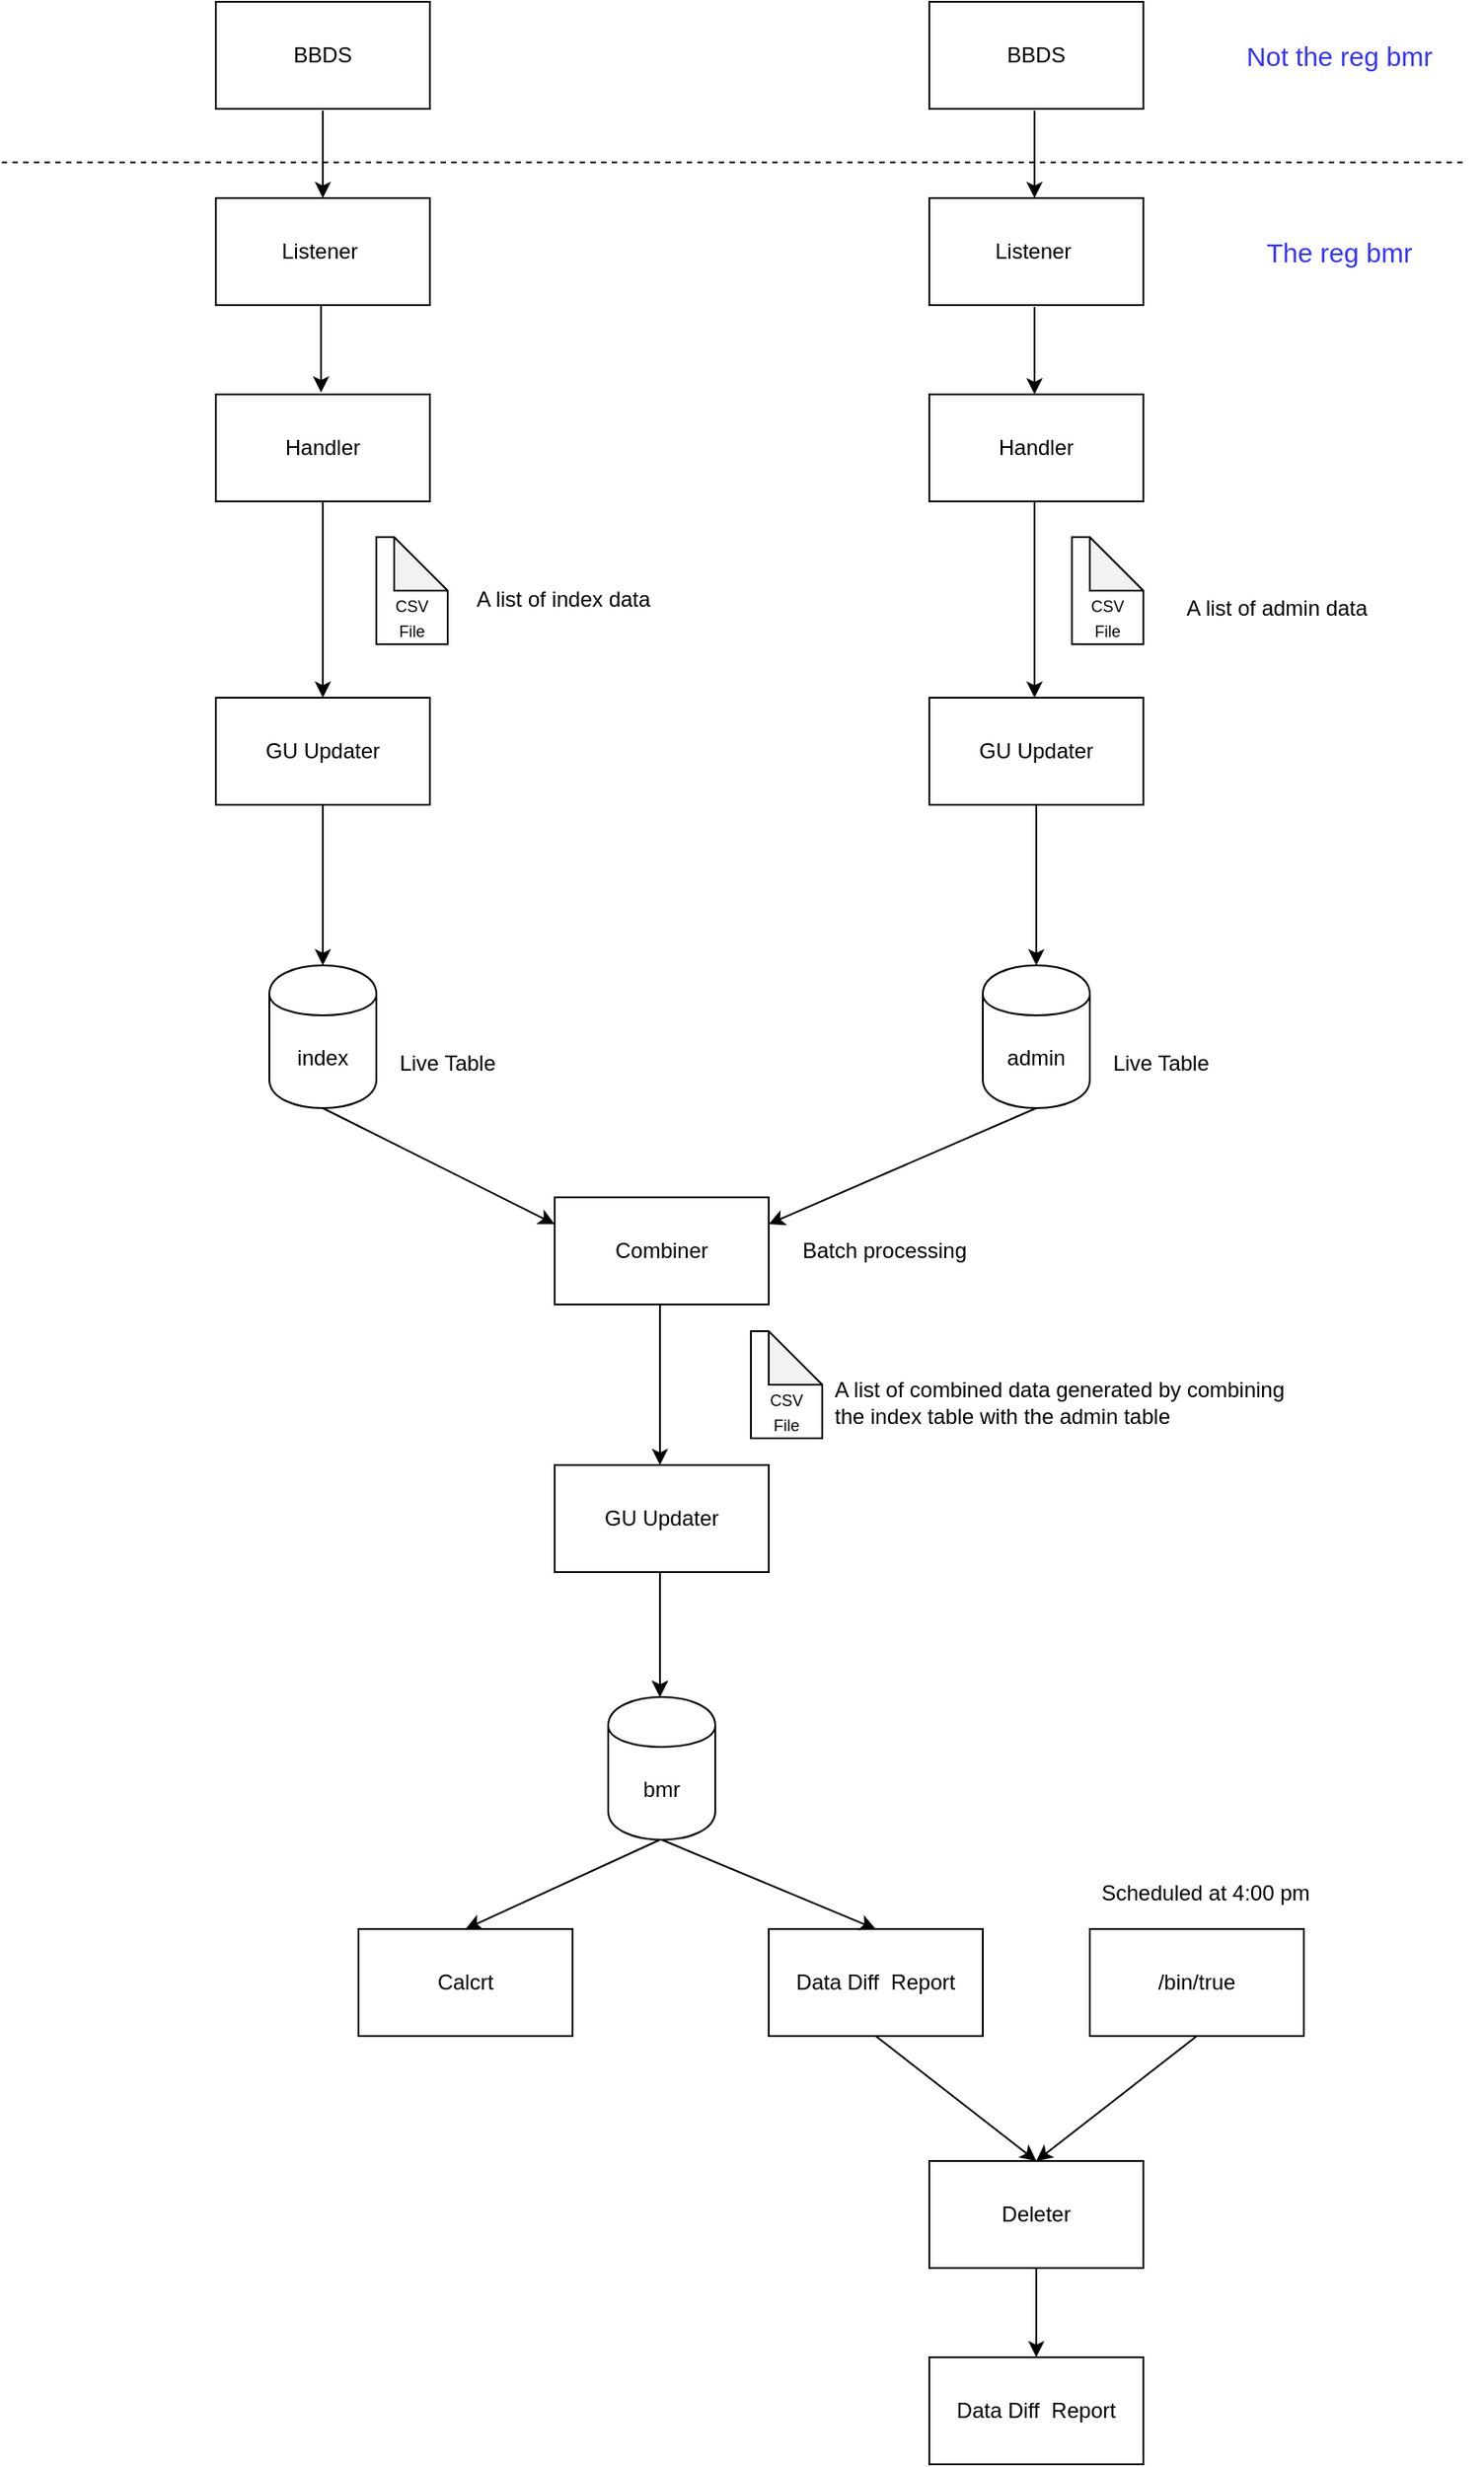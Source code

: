 <mxfile version="10.7.5" type="github"><diagram id="_jN6IxkOC7OItbPWncaQ" name="Page-1"><mxGraphModel dx="1158" dy="814" grid="1" gridSize="10" guides="1" tooltips="1" connect="1" arrows="1" fold="1" page="1" pageScale="1" pageWidth="850" pageHeight="1100" math="0" shadow="0"><root><mxCell id="0"/><mxCell id="1" parent="0"/><mxCell id="tWcVP5S_Otypo2h4dlrH-1" value="index" style="shape=cylinder;whiteSpace=wrap;html=1;boundedLbl=1;backgroundOutline=1;" parent="1" vertex="1"><mxGeometry x="150" y="590" width="60" height="80" as="geometry"/></mxCell><mxCell id="tWcVP5S_Otypo2h4dlrH-2" value="BBDS" style="rounded=0;whiteSpace=wrap;html=1;" parent="1" vertex="1"><mxGeometry x="120" y="50" width="120" height="60" as="geometry"/></mxCell><mxCell id="tWcVP5S_Otypo2h4dlrH-3" value="BBDS" style="rounded=0;whiteSpace=wrap;html=1;" parent="1" vertex="1"><mxGeometry x="520" y="50" width="120" height="60" as="geometry"/></mxCell><mxCell id="tWcVP5S_Otypo2h4dlrH-4" value="Listener&amp;nbsp;" style="rounded=0;whiteSpace=wrap;html=1;" parent="1" vertex="1"><mxGeometry x="120" y="160" width="120" height="60" as="geometry"/></mxCell><mxCell id="tWcVP5S_Otypo2h4dlrH-5" value="Listener&amp;nbsp;" style="rounded=0;whiteSpace=wrap;html=1;" parent="1" vertex="1"><mxGeometry x="520" y="160" width="120" height="60" as="geometry"/></mxCell><mxCell id="tWcVP5S_Otypo2h4dlrH-6" value="Handler" style="rounded=0;whiteSpace=wrap;html=1;" parent="1" vertex="1"><mxGeometry x="120" y="270" width="120" height="60" as="geometry"/></mxCell><mxCell id="tWcVP5S_Otypo2h4dlrH-7" value="Handler" style="rounded=0;whiteSpace=wrap;html=1;" parent="1" vertex="1"><mxGeometry x="520" y="270" width="120" height="60" as="geometry"/></mxCell><mxCell id="tWcVP5S_Otypo2h4dlrH-8" value="GU Updater" style="rounded=0;whiteSpace=wrap;html=1;" parent="1" vertex="1"><mxGeometry x="120" y="440" width="120" height="60" as="geometry"/></mxCell><mxCell id="tWcVP5S_Otypo2h4dlrH-9" value="GU Updater" style="rounded=0;whiteSpace=wrap;html=1;" parent="1" vertex="1"><mxGeometry x="520" y="440" width="120" height="60" as="geometry"/></mxCell><mxCell id="tWcVP5S_Otypo2h4dlrH-10" value="&lt;font style=&quot;font-size: 9px&quot;&gt;&lt;br&gt;&lt;br&gt;CSV&lt;br&gt;File&lt;/font&gt;&lt;br&gt;" style="shape=note;whiteSpace=wrap;html=1;backgroundOutline=1;darkOpacity=0.05;" parent="1" vertex="1"><mxGeometry x="210" y="350" width="40" height="60" as="geometry"/></mxCell><mxCell id="tWcVP5S_Otypo2h4dlrH-12" value="admin" style="shape=cylinder;whiteSpace=wrap;html=1;boundedLbl=1;backgroundOutline=1;" parent="1" vertex="1"><mxGeometry x="550" y="590" width="60" height="80" as="geometry"/></mxCell><mxCell id="tWcVP5S_Otypo2h4dlrH-13" value="Combiner" style="rounded=0;whiteSpace=wrap;html=1;" parent="1" vertex="1"><mxGeometry x="310" y="720" width="120" height="60" as="geometry"/></mxCell><mxCell id="tWcVP5S_Otypo2h4dlrH-14" value="GU Updater" style="rounded=0;whiteSpace=wrap;html=1;" parent="1" vertex="1"><mxGeometry x="310" y="870" width="120" height="60" as="geometry"/></mxCell><mxCell id="tWcVP5S_Otypo2h4dlrH-16" value="Calcrt" style="rounded=0;whiteSpace=wrap;html=1;" parent="1" vertex="1"><mxGeometry x="200" y="1130" width="120" height="60" as="geometry"/></mxCell><mxCell id="tWcVP5S_Otypo2h4dlrH-18" value="" style="endArrow=classic;html=1;entryX=0.5;entryY=0;entryDx=0;entryDy=0;" parent="1" target="tWcVP5S_Otypo2h4dlrH-4" edge="1"><mxGeometry width="50" height="50" relative="1" as="geometry"><mxPoint x="180" y="111" as="sourcePoint"/><mxPoint x="190" y="110" as="targetPoint"/></mxGeometry></mxCell><mxCell id="tWcVP5S_Otypo2h4dlrH-19" value="" style="endArrow=classic;html=1;entryX=0.5;entryY=0;entryDx=0;entryDy=0;" parent="1" edge="1"><mxGeometry width="50" height="50" relative="1" as="geometry"><mxPoint x="579" y="111" as="sourcePoint"/><mxPoint x="579" y="160" as="targetPoint"/></mxGeometry></mxCell><mxCell id="tWcVP5S_Otypo2h4dlrH-20" value="" style="endArrow=classic;html=1;entryX=0.5;entryY=0;entryDx=0;entryDy=0;" parent="1" edge="1"><mxGeometry width="50" height="50" relative="1" as="geometry"><mxPoint x="179" y="220" as="sourcePoint"/><mxPoint x="179" y="269" as="targetPoint"/></mxGeometry></mxCell><mxCell id="tWcVP5S_Otypo2h4dlrH-21" value="" style="endArrow=classic;html=1;entryX=0.5;entryY=0;entryDx=0;entryDy=0;" parent="1" edge="1"><mxGeometry width="50" height="50" relative="1" as="geometry"><mxPoint x="579" y="221" as="sourcePoint"/><mxPoint x="579" y="270" as="targetPoint"/></mxGeometry></mxCell><mxCell id="tWcVP5S_Otypo2h4dlrH-24" value="" style="endArrow=classic;html=1;entryX=0.5;entryY=0;entryDx=0;entryDy=0;" parent="1" target="tWcVP5S_Otypo2h4dlrH-8" edge="1"><mxGeometry width="50" height="50" relative="1" as="geometry"><mxPoint x="180" y="330" as="sourcePoint"/><mxPoint x="180" y="379" as="targetPoint"/></mxGeometry></mxCell><mxCell id="tWcVP5S_Otypo2h4dlrH-25" value="" style="endArrow=classic;html=1;entryX=0.5;entryY=0;entryDx=0;entryDy=0;" parent="1" edge="1"><mxGeometry width="50" height="50" relative="1" as="geometry"><mxPoint x="579" y="330" as="sourcePoint"/><mxPoint x="579" y="440" as="targetPoint"/></mxGeometry></mxCell><mxCell id="tWcVP5S_Otypo2h4dlrH-26" value="&lt;font style=&quot;font-size: 9px&quot;&gt;&lt;br&gt;&lt;br&gt;CSV&lt;br&gt;File&lt;/font&gt;&lt;br&gt;" style="shape=note;whiteSpace=wrap;html=1;backgroundOutline=1;darkOpacity=0.05;" parent="1" vertex="1"><mxGeometry x="600" y="350" width="40" height="60" as="geometry"/></mxCell><mxCell id="tWcVP5S_Otypo2h4dlrH-27" value="" style="endArrow=classic;html=1;" parent="1" edge="1"><mxGeometry width="50" height="50" relative="1" as="geometry"><mxPoint x="180" y="500" as="sourcePoint"/><mxPoint x="180" y="590" as="targetPoint"/></mxGeometry></mxCell><mxCell id="tWcVP5S_Otypo2h4dlrH-28" value="" style="endArrow=classic;html=1;" parent="1" edge="1"><mxGeometry width="50" height="50" relative="1" as="geometry"><mxPoint x="580" y="500" as="sourcePoint"/><mxPoint x="580" y="590" as="targetPoint"/></mxGeometry></mxCell><mxCell id="tWcVP5S_Otypo2h4dlrH-30" value="bmr" style="shape=cylinder;whiteSpace=wrap;html=1;boundedLbl=1;backgroundOutline=1;" parent="1" vertex="1"><mxGeometry x="340" y="1000" width="60" height="80" as="geometry"/></mxCell><mxCell id="tWcVP5S_Otypo2h4dlrH-31" value="" style="endArrow=classic;html=1;exitX=0.5;exitY=1;exitDx=0;exitDy=0;entryX=0;entryY=0.25;entryDx=0;entryDy=0;" parent="1" source="tWcVP5S_Otypo2h4dlrH-1" target="tWcVP5S_Otypo2h4dlrH-13" edge="1"><mxGeometry width="50" height="50" relative="1" as="geometry"><mxPoint x="180" y="735" as="sourcePoint"/><mxPoint x="300" y="735" as="targetPoint"/></mxGeometry></mxCell><mxCell id="tWcVP5S_Otypo2h4dlrH-32" value="" style="endArrow=classic;html=1;exitX=0.5;exitY=1;exitDx=0;exitDy=0;entryX=1;entryY=0.25;entryDx=0;entryDy=0;" parent="1" source="tWcVP5S_Otypo2h4dlrH-12" target="tWcVP5S_Otypo2h4dlrH-13" edge="1"><mxGeometry width="50" height="50" relative="1" as="geometry"><mxPoint x="447.5" y="670" as="sourcePoint"/><mxPoint x="440" y="780" as="targetPoint"/></mxGeometry></mxCell><mxCell id="tWcVP5S_Otypo2h4dlrH-33" value="&lt;font style=&quot;font-size: 9px&quot;&gt;&lt;br&gt;&lt;br&gt;CSV&lt;br&gt;File&lt;/font&gt;&lt;br&gt;" style="shape=note;whiteSpace=wrap;html=1;backgroundOutline=1;darkOpacity=0.05;" parent="1" vertex="1"><mxGeometry x="420" y="795" width="40" height="60" as="geometry"/></mxCell><mxCell id="tWcVP5S_Otypo2h4dlrH-34" value="" style="endArrow=classic;html=1;" parent="1" edge="1"><mxGeometry width="50" height="50" relative="1" as="geometry"><mxPoint x="369" y="780" as="sourcePoint"/><mxPoint x="369" y="870" as="targetPoint"/></mxGeometry></mxCell><mxCell id="tWcVP5S_Otypo2h4dlrH-35" value="" style="endArrow=classic;html=1;" parent="1" edge="1"><mxGeometry width="50" height="50" relative="1" as="geometry"><mxPoint x="369" y="930" as="sourcePoint"/><mxPoint x="369" y="1000" as="targetPoint"/></mxGeometry></mxCell><mxCell id="tWcVP5S_Otypo2h4dlrH-36" value="" style="endArrow=classic;html=1;entryX=0.5;entryY=0;entryDx=0;entryDy=0;" parent="1" edge="1" target="tWcVP5S_Otypo2h4dlrH-16"><mxGeometry width="50" height="50" relative="1" as="geometry"><mxPoint x="369" y="1080" as="sourcePoint"/><mxPoint x="290" y="1130" as="targetPoint"/></mxGeometry></mxCell><mxCell id="tWcVP5S_Otypo2h4dlrH-37" value="" style="endArrow=none;dashed=1;html=1;" parent="1" edge="1"><mxGeometry width="50" height="50" relative="1" as="geometry"><mxPoint y="140" as="sourcePoint"/><mxPoint x="820" y="140" as="targetPoint"/></mxGeometry></mxCell><mxCell id="tWcVP5S_Otypo2h4dlrH-38" value="&lt;font style=&quot;font-size: 15px&quot; color=&quot;#3333ff&quot;&gt;Not the reg bmr&lt;/font&gt;" style="text;html=1;strokeColor=none;fillColor=none;align=center;verticalAlign=middle;whiteSpace=wrap;rounded=0;" parent="1" vertex="1"><mxGeometry x="670" y="65" width="160" height="30" as="geometry"/></mxCell><mxCell id="tWcVP5S_Otypo2h4dlrH-39" value="" style="endArrow=classic;html=1;" parent="1" edge="1"><mxGeometry width="50" height="50" relative="1" as="geometry"><mxPoint x="369" y="930" as="sourcePoint"/><mxPoint x="369" y="1000" as="targetPoint"/></mxGeometry></mxCell><mxCell id="tWcVP5S_Otypo2h4dlrH-40" value="&lt;font style=&quot;font-size: 15px&quot; color=&quot;#3333ff&quot;&gt;The reg bmr&lt;/font&gt;" style="text;html=1;strokeColor=none;fillColor=none;align=center;verticalAlign=middle;whiteSpace=wrap;rounded=0;strokeWidth=4;" parent="1" vertex="1"><mxGeometry x="670" y="175" width="160" height="30" as="geometry"/></mxCell><mxCell id="tWcVP5S_Otypo2h4dlrH-41" value="Live Table" style="text;html=1;strokeColor=none;fillColor=none;align=center;verticalAlign=middle;whiteSpace=wrap;rounded=0;" parent="1" vertex="1"><mxGeometry x="210" y="630" width="80" height="30" as="geometry"/></mxCell><mxCell id="tWcVP5S_Otypo2h4dlrH-42" value="Live Table" style="text;html=1;strokeColor=none;fillColor=none;align=center;verticalAlign=middle;whiteSpace=wrap;rounded=0;" parent="1" vertex="1"><mxGeometry x="610" y="630" width="80" height="30" as="geometry"/></mxCell><mxCell id="tWcVP5S_Otypo2h4dlrH-44" value="A list of index data" style="text;html=1;strokeColor=none;fillColor=none;align=center;verticalAlign=middle;whiteSpace=wrap;rounded=0;" parent="1" vertex="1"><mxGeometry x="260" y="370" width="110" height="30" as="geometry"/></mxCell><mxCell id="tWcVP5S_Otypo2h4dlrH-45" value="A list of admin data" style="text;html=1;strokeColor=none;fillColor=none;align=center;verticalAlign=middle;whiteSpace=wrap;rounded=0;" parent="1" vertex="1"><mxGeometry x="660" y="370" width="110" height="40" as="geometry"/></mxCell><mxCell id="tWcVP5S_Otypo2h4dlrH-46" value="A list of combined data generated by combining the index table with the admin table" style="text;html=1;strokeColor=none;fillColor=none;align=left;verticalAlign=middle;whiteSpace=wrap;rounded=0;" parent="1" vertex="1"><mxGeometry x="465" y="810" width="255" height="50" as="geometry"/></mxCell><mxCell id="tWcVP5S_Otypo2h4dlrH-47" value="Batch processing" style="text;html=1;strokeColor=none;fillColor=none;align=center;verticalAlign=middle;whiteSpace=wrap;rounded=0;" parent="1" vertex="1"><mxGeometry x="400" y="740" width="190" height="20" as="geometry"/></mxCell><mxCell id="R8IP4fp3nM4sK9XynFc5-1" value="Data Diff &amp;nbsp;Report" style="rounded=0;whiteSpace=wrap;html=1;" vertex="1" parent="1"><mxGeometry x="430" y="1130" width="120" height="60" as="geometry"/></mxCell><mxCell id="R8IP4fp3nM4sK9XynFc5-2" value="" style="endArrow=classic;html=1;entryX=0.5;entryY=0;entryDx=0;entryDy=0;exitX=0.5;exitY=1;exitDx=0;exitDy=0;" edge="1" parent="1" source="tWcVP5S_Otypo2h4dlrH-30" target="R8IP4fp3nM4sK9XynFc5-1"><mxGeometry width="50" height="50" relative="1" as="geometry"><mxPoint x="384.5" y="1080" as="sourcePoint"/><mxPoint x="355.5" y="1125" as="targetPoint"/></mxGeometry></mxCell><mxCell id="R8IP4fp3nM4sK9XynFc5-3" value="/bin/true" style="rounded=0;whiteSpace=wrap;html=1;" vertex="1" parent="1"><mxGeometry x="610" y="1130" width="120" height="60" as="geometry"/></mxCell><mxCell id="R8IP4fp3nM4sK9XynFc5-4" value="Scheduled at 4:00 pm" style="text;html=1;strokeColor=none;fillColor=none;align=center;verticalAlign=middle;whiteSpace=wrap;rounded=0;" vertex="1" parent="1"><mxGeometry x="580" y="1100" width="190" height="20" as="geometry"/></mxCell><mxCell id="R8IP4fp3nM4sK9XynFc5-5" value="" style="endArrow=classic;html=1;entryX=0.5;entryY=0;entryDx=0;entryDy=0;" edge="1" parent="1" target="R8IP4fp3nM4sK9XynFc5-7"><mxGeometry width="50" height="50" relative="1" as="geometry"><mxPoint x="490" y="1190" as="sourcePoint"/><mxPoint x="540" y="1260" as="targetPoint"/></mxGeometry></mxCell><mxCell id="R8IP4fp3nM4sK9XynFc5-6" value="" style="endArrow=classic;html=1;exitX=0.5;exitY=1;exitDx=0;exitDy=0;entryX=0.5;entryY=0;entryDx=0;entryDy=0;" edge="1" parent="1" source="R8IP4fp3nM4sK9XynFc5-3" target="R8IP4fp3nM4sK9XynFc5-7"><mxGeometry width="50" height="50" relative="1" as="geometry"><mxPoint x="650" y="1190" as="sourcePoint"/><mxPoint x="590" y="1260" as="targetPoint"/></mxGeometry></mxCell><mxCell id="R8IP4fp3nM4sK9XynFc5-7" value="Deleter" style="rounded=0;whiteSpace=wrap;html=1;" vertex="1" parent="1"><mxGeometry x="520" y="1260" width="120" height="60" as="geometry"/></mxCell><mxCell id="R8IP4fp3nM4sK9XynFc5-8" value="Data Diff &amp;nbsp;Report" style="rounded=0;whiteSpace=wrap;html=1;" vertex="1" parent="1"><mxGeometry x="520" y="1370" width="120" height="60" as="geometry"/></mxCell><mxCell id="R8IP4fp3nM4sK9XynFc5-9" value="" style="endArrow=classic;html=1;" edge="1" parent="1"><mxGeometry width="50" height="50" relative="1" as="geometry"><mxPoint x="580" y="1320" as="sourcePoint"/><mxPoint x="580" y="1370" as="targetPoint"/></mxGeometry></mxCell></root></mxGraphModel></diagram></mxfile>